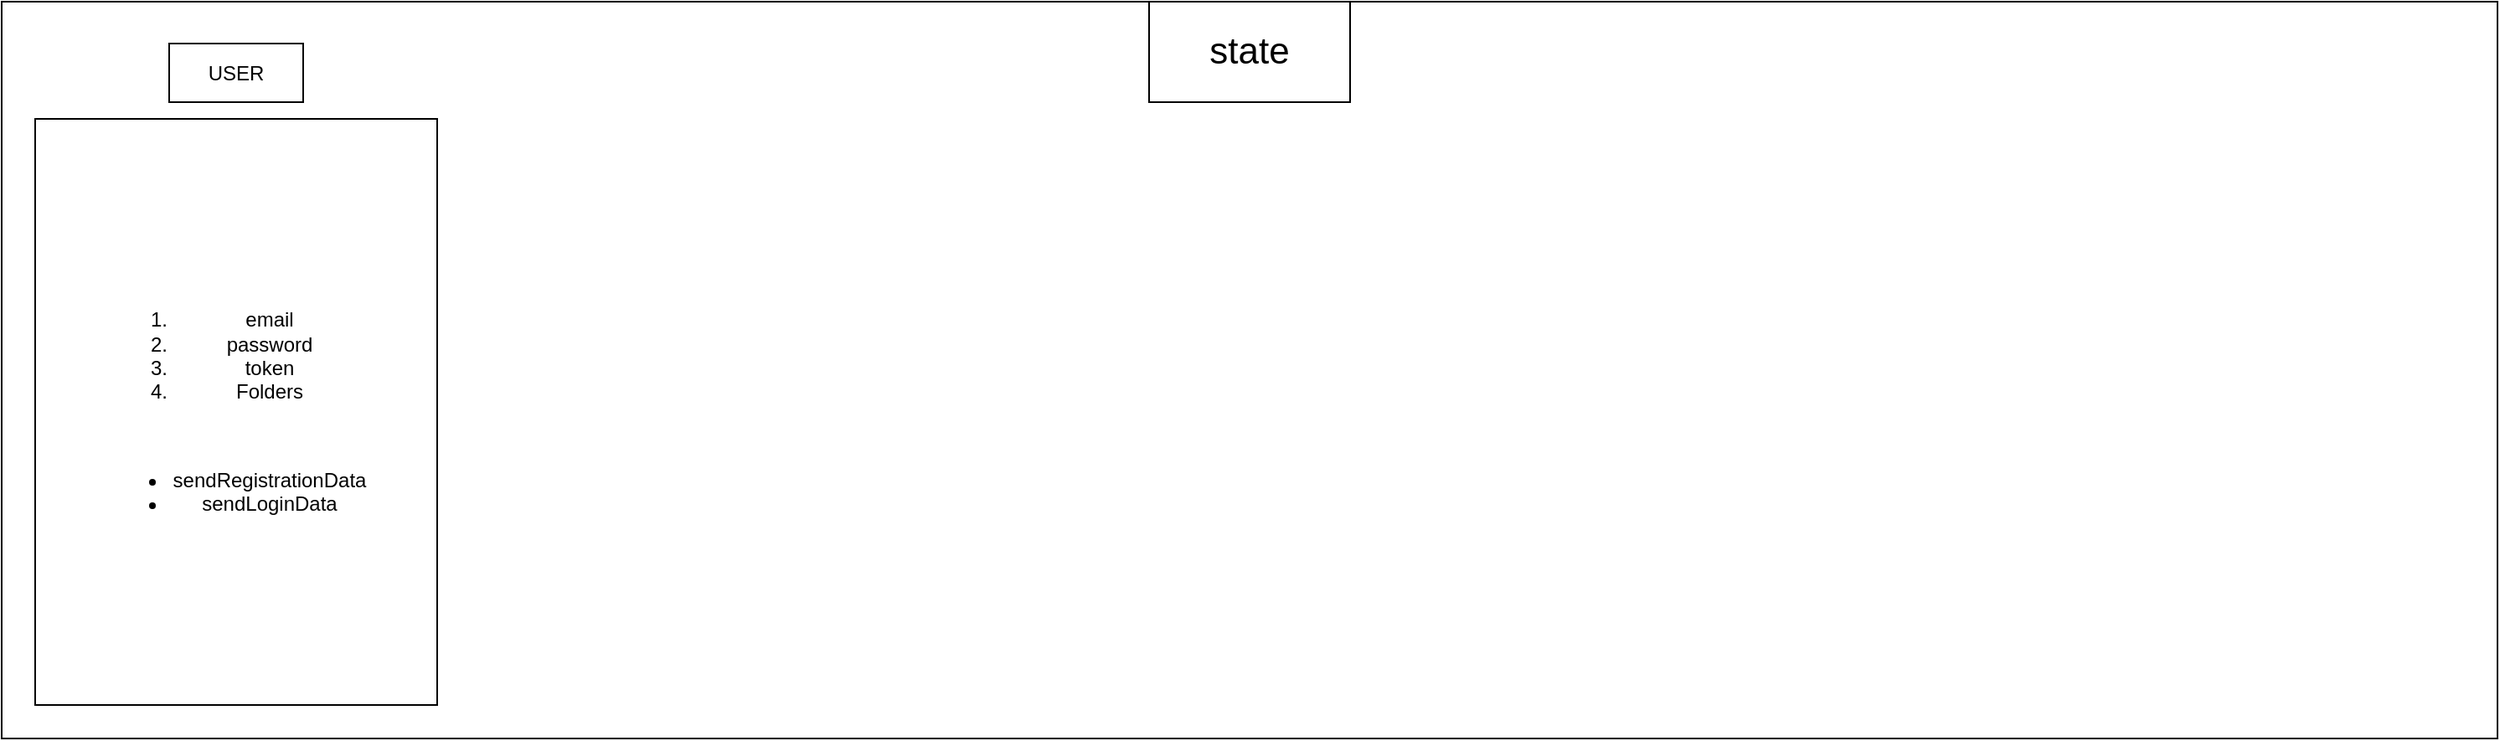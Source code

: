 <mxfile version="13.10.4" type="github"><diagram id="jSR7ITcNkZTVIqv0vGLt" name="Page-1"><mxGraphModel dx="1737" dy="654" grid="1" gridSize="10" guides="1" tooltips="1" connect="1" arrows="1" fold="1" page="1" pageScale="1" pageWidth="1700" pageHeight="1100" math="0" shadow="0"><root><mxCell id="0"/><mxCell id="1" parent="0"/><mxCell id="MpUMX_Hz0jKVgW9GRyGE-185" value="" style="rounded=0;whiteSpace=wrap;html=1;align=center;" parent="1" vertex="1"><mxGeometry x="210" y="70" width="1490" height="440" as="geometry"/></mxCell><mxCell id="MpUMX_Hz0jKVgW9GRyGE-187" value="&lt;font style=&quot;font-size: 22px&quot;&gt;state&lt;/font&gt;" style="rounded=0;whiteSpace=wrap;html=1;" parent="1" vertex="1"><mxGeometry x="895" y="70" width="120" height="60" as="geometry"/></mxCell><mxCell id="MpUMX_Hz0jKVgW9GRyGE-188" value="&lt;ol&gt;&lt;li&gt;email&lt;/li&gt;&lt;li&gt;password&lt;/li&gt;&lt;li&gt;token&lt;/li&gt;&lt;li&gt;Folders&lt;/li&gt;&lt;/ol&gt;&lt;div&gt;&lt;br&gt;&lt;/div&gt;&lt;div&gt;&lt;ul&gt;&lt;li&gt;sendRegistrationData&lt;/li&gt;&lt;li&gt;sendLoginData&lt;/li&gt;&lt;/ul&gt;&lt;/div&gt;" style="rounded=0;whiteSpace=wrap;html=1;direction=south;" parent="1" vertex="1"><mxGeometry x="230" y="140" width="240" height="350" as="geometry"/></mxCell><mxCell id="MpUMX_Hz0jKVgW9GRyGE-189" value="USER" style="rounded=0;whiteSpace=wrap;html=1;" parent="1" vertex="1"><mxGeometry x="310" y="95" width="80" height="35" as="geometry"/></mxCell></root></mxGraphModel></diagram></mxfile>